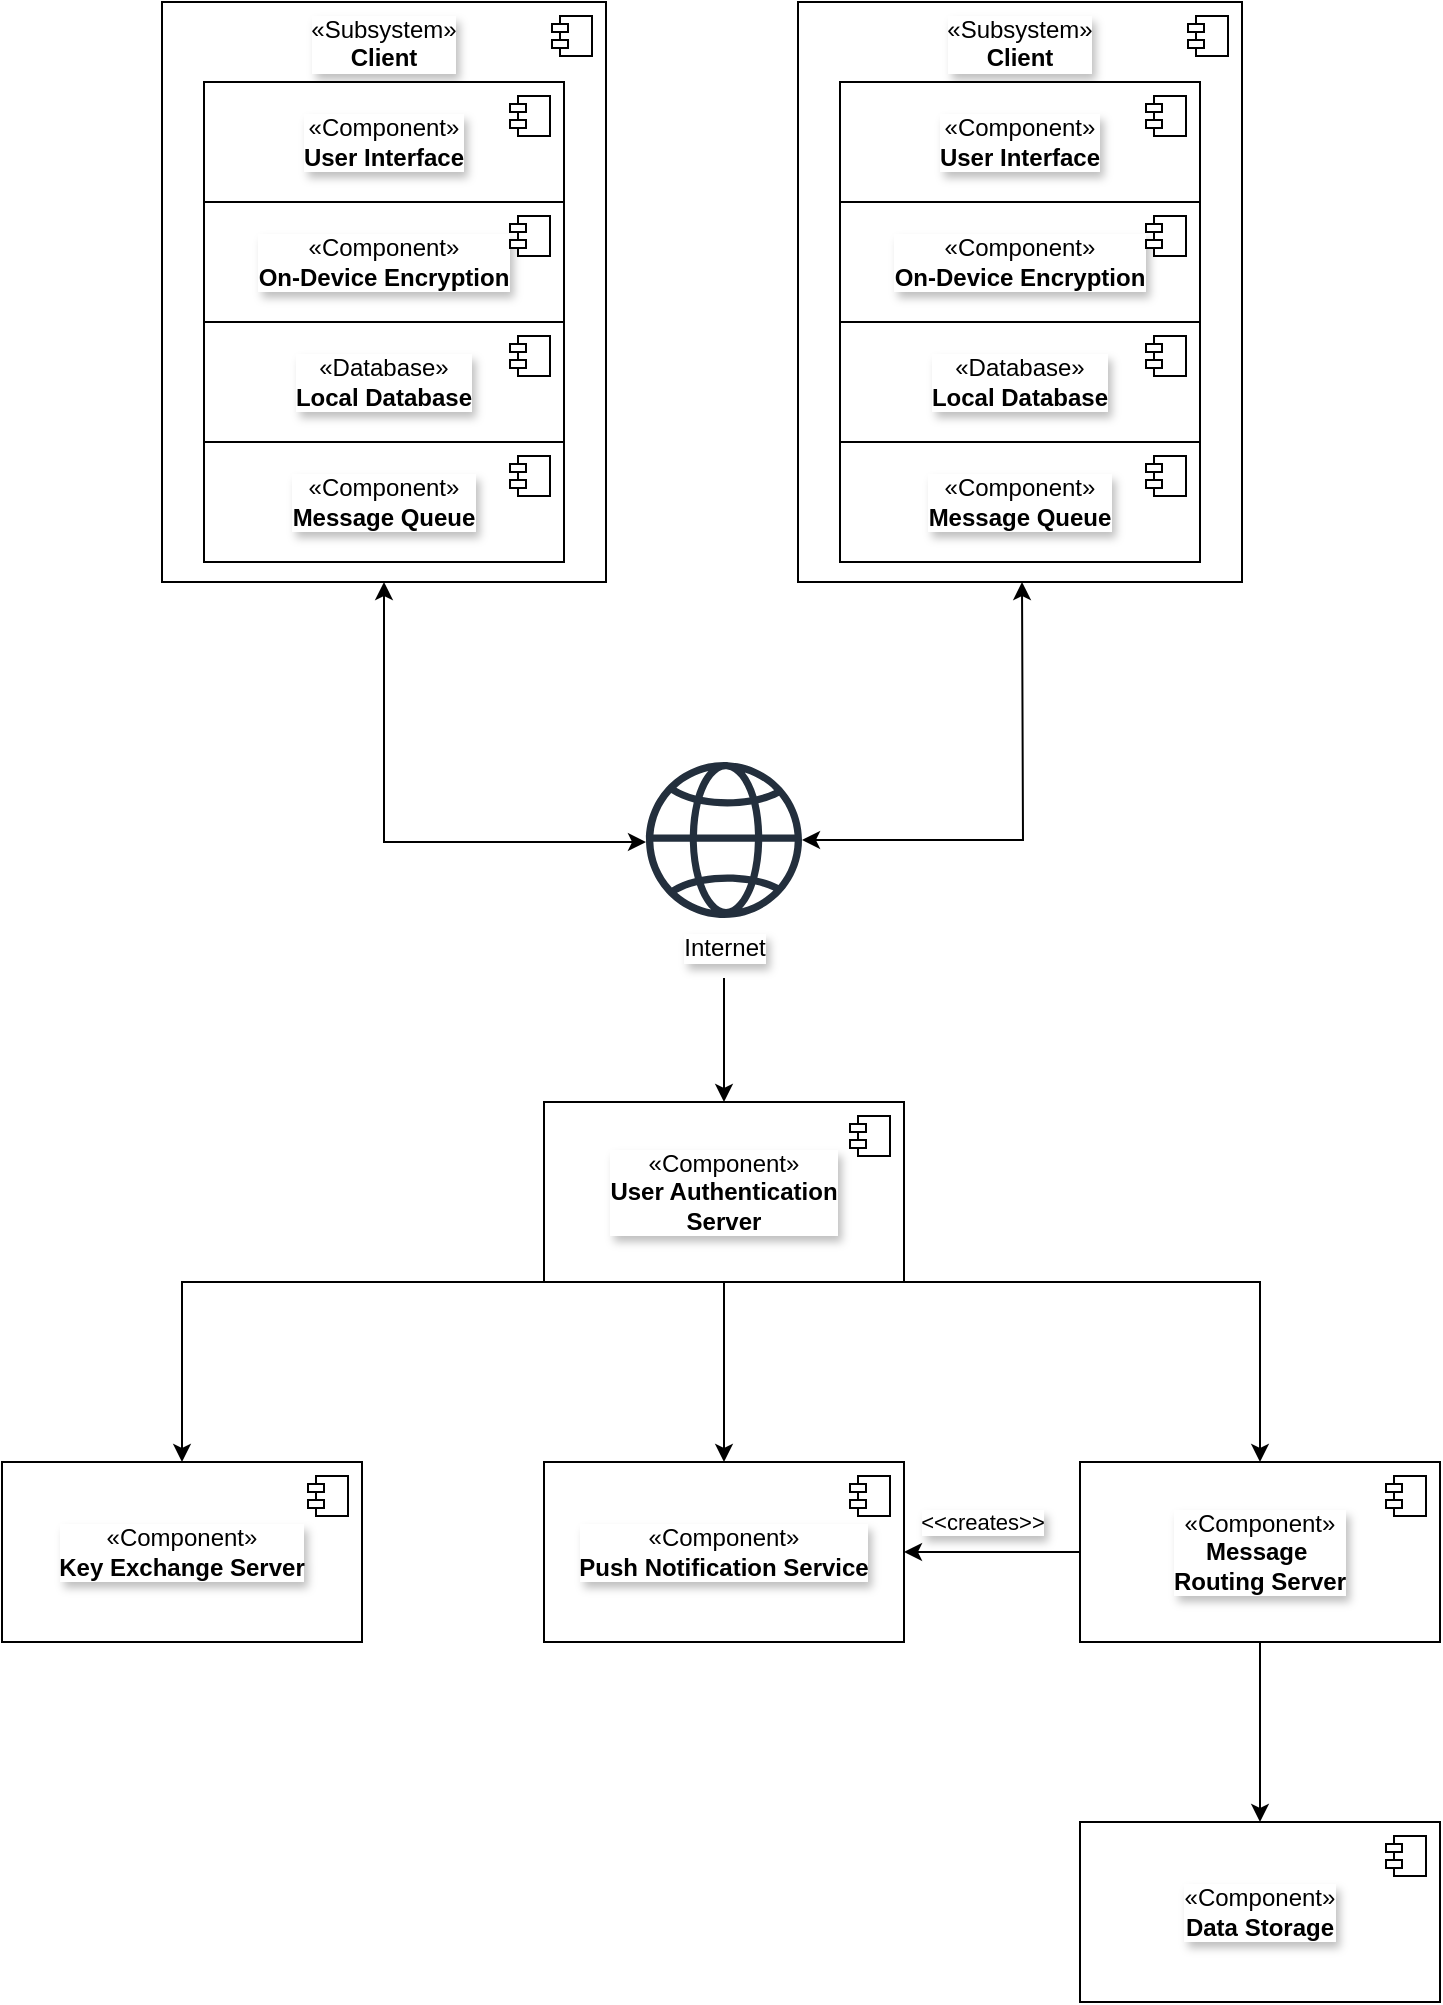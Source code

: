 <mxfile version="24.0.7" type="google">
  <diagram name="Page-1" id="fOcVHB-KS1Qo1_KV55PI">
    <mxGraphModel grid="1" page="1" gridSize="10" guides="1" tooltips="1" connect="1" arrows="1" fold="1" pageScale="1" pageWidth="850" pageHeight="1100" background="#ffffff" math="0" shadow="0">
      <root>
        <mxCell id="0" />
        <mxCell id="1" parent="0" />
        <mxCell id="1PKWZOEA8gO-cOt_V_6j-9" style="edgeStyle=orthogonalEdgeStyle;rounded=0;orthogonalLoop=1;jettySize=auto;html=1;exitX=0;exitY=1;exitDx=0;exitDy=0;entryX=0.5;entryY=0;entryDx=0;entryDy=0;labelBackgroundColor=#ffffff;textShadow=1;shadow=0;" edge="1" parent="1" source="JvBbV_7MdCDg0Mx80sDU-17" target="JvBbV_7MdCDg0Mx80sDU-21">
          <mxGeometry relative="1" as="geometry">
            <Array as="points">
              <mxPoint x="170" y="90" />
            </Array>
          </mxGeometry>
        </mxCell>
        <mxCell id="JvBbV_7MdCDg0Mx80sDU-66" value="" style="edgeStyle=orthogonalEdgeStyle;rounded=0;orthogonalLoop=1;jettySize=auto;html=1;labelBackgroundColor=#ffffff;textShadow=1;shadow=0;" edge="1" parent="1" source="JvBbV_7MdCDg0Mx80sDU-17" target="JvBbV_7MdCDg0Mx80sDU-19">
          <mxGeometry relative="1" as="geometry" />
        </mxCell>
        <mxCell id="JvBbV_7MdCDg0Mx80sDU-17" value="«Component»&lt;br&gt;&lt;b&gt;User Authentication &lt;br&gt;Server&lt;/b&gt;" style="html=1;dropTarget=0;whiteSpace=wrap;labelBackgroundColor=#ffffff;textShadow=1;shadow=0;container=0;" vertex="1" parent="1">
          <mxGeometry x="351" width="180" height="90" as="geometry" />
        </mxCell>
        <mxCell id="JvBbV_7MdCDg0Mx80sDU-19" value="«Component»&lt;br&gt;&lt;b&gt;Push Notification Service&lt;/b&gt;" style="html=1;dropTarget=0;whiteSpace=wrap;labelBackgroundColor=#ffffff;textShadow=1;shadow=0;" vertex="1" parent="1">
          <mxGeometry x="351" y="180" width="180" height="90" as="geometry" />
        </mxCell>
        <mxCell id="JvBbV_7MdCDg0Mx80sDU-20" value="" style="shape=module;jettyWidth=8;jettyHeight=4;labelBackgroundColor=#ffffff;textShadow=1;shadow=0;" vertex="1" parent="JvBbV_7MdCDg0Mx80sDU-19">
          <mxGeometry x="1" width="20" height="20" relative="1" as="geometry">
            <mxPoint x="-27" y="7" as="offset" />
          </mxGeometry>
        </mxCell>
        <mxCell id="JvBbV_7MdCDg0Mx80sDU-21" value="«Component»&lt;b&gt;&lt;br&gt;Key Exchange Server&lt;/b&gt;" style="html=1;dropTarget=0;whiteSpace=wrap;labelBackgroundColor=#ffffff;textShadow=1;shadow=0;" vertex="1" parent="1">
          <mxGeometry x="80" y="180" width="180" height="90" as="geometry" />
        </mxCell>
        <mxCell id="JvBbV_7MdCDg0Mx80sDU-22" value="" style="shape=module;jettyWidth=8;jettyHeight=4;labelBackgroundColor=#ffffff;textShadow=1;shadow=0;" vertex="1" parent="JvBbV_7MdCDg0Mx80sDU-21">
          <mxGeometry x="1" width="20" height="20" relative="1" as="geometry">
            <mxPoint x="-27" y="7" as="offset" />
          </mxGeometry>
        </mxCell>
        <mxCell id="1PKWZOEA8gO-cOt_V_6j-12" style="edgeStyle=orthogonalEdgeStyle;rounded=0;orthogonalLoop=1;jettySize=auto;html=1;labelBackgroundColor=#ffffff;textShadow=1;shadow=0;" edge="1" parent="1" source="JvBbV_7MdCDg0Mx80sDU-23" target="JvBbV_7MdCDg0Mx80sDU-28">
          <mxGeometry relative="1" as="geometry" />
        </mxCell>
        <mxCell id="JvBbV_7MdCDg0Mx80sDU-68" value="&amp;lt;&amp;lt;creates&amp;gt;&amp;gt;" style="edgeStyle=orthogonalEdgeStyle;rounded=0;orthogonalLoop=1;jettySize=auto;html=1;exitX=0;exitY=0.5;exitDx=0;exitDy=0;entryX=1;entryY=0.5;entryDx=0;entryDy=0;jumpSize=6;labelBackgroundColor=#ffffff;textShadow=1;shadow=0;" edge="1" parent="1" source="JvBbV_7MdCDg0Mx80sDU-23" target="JvBbV_7MdCDg0Mx80sDU-19">
          <mxGeometry x="0.114" y="-15" relative="1" as="geometry">
            <mxPoint as="offset" />
          </mxGeometry>
        </mxCell>
        <mxCell id="JvBbV_7MdCDg0Mx80sDU-72" style="edgeStyle=orthogonalEdgeStyle;rounded=0;orthogonalLoop=1;jettySize=auto;html=1;exitX=0.5;exitY=0;exitDx=0;exitDy=0;entryX=1;entryY=1;entryDx=0;entryDy=0;endArrow=none;endFill=0;startArrow=classic;startFill=1;labelBackgroundColor=#ffffff;textShadow=1;shadow=0;" edge="1" parent="1" source="JvBbV_7MdCDg0Mx80sDU-23" target="JvBbV_7MdCDg0Mx80sDU-17">
          <mxGeometry relative="1" as="geometry">
            <Array as="points">
              <mxPoint x="709" y="90" />
            </Array>
          </mxGeometry>
        </mxCell>
        <mxCell id="JvBbV_7MdCDg0Mx80sDU-23" value="«Component»&lt;b&gt;&lt;br&gt;&lt;/b&gt;&lt;div&gt;&lt;b&gt;Message&amp;nbsp;&lt;/b&gt;&lt;/div&gt;&lt;div&gt;&lt;b&gt;Routing Server&lt;/b&gt;&lt;/div&gt;" style="html=1;dropTarget=0;whiteSpace=wrap;labelBackgroundColor=#ffffff;textShadow=1;shadow=0;" vertex="1" parent="1">
          <mxGeometry x="619" y="180" width="180" height="90" as="geometry" />
        </mxCell>
        <mxCell id="JvBbV_7MdCDg0Mx80sDU-24" value="" style="shape=module;jettyWidth=8;jettyHeight=4;labelBackgroundColor=#ffffff;textShadow=1;shadow=0;" vertex="1" parent="JvBbV_7MdCDg0Mx80sDU-23">
          <mxGeometry x="1" width="20" height="20" relative="1" as="geometry">
            <mxPoint x="-27" y="7" as="offset" />
          </mxGeometry>
        </mxCell>
        <mxCell id="JvBbV_7MdCDg0Mx80sDU-28" value="«Component»&lt;br&gt;&lt;div&gt;&lt;b&gt;Data Storage&lt;/b&gt;&lt;/div&gt;" style="html=1;dropTarget=0;whiteSpace=wrap;labelBackgroundColor=#ffffff;textShadow=1;shadow=0;" vertex="1" parent="1">
          <mxGeometry x="619" y="360" width="180" height="90" as="geometry" />
        </mxCell>
        <mxCell id="JvBbV_7MdCDg0Mx80sDU-29" value="" style="shape=module;jettyWidth=8;jettyHeight=4;labelBackgroundColor=#ffffff;textShadow=1;shadow=0;" vertex="1" parent="JvBbV_7MdCDg0Mx80sDU-28">
          <mxGeometry x="1" width="20" height="20" relative="1" as="geometry">
            <mxPoint x="-27" y="7" as="offset" />
          </mxGeometry>
        </mxCell>
        <mxCell id="JvBbV_7MdCDg0Mx80sDU-40" value="" style="group;labelBackgroundColor=#ffffff;textShadow=1;shadow=0;" vertex="1" connectable="0" parent="1">
          <mxGeometry x="402" y="-170" width="78" height="108" as="geometry" />
        </mxCell>
        <mxCell id="1PKWZOEA8gO-cOt_V_6j-5" value="" style="sketch=0;outlineConnect=0;fontColor=#232F3E;gradientColor=none;fillColor=#232F3D;strokeColor=none;dashed=0;verticalLabelPosition=bottom;verticalAlign=top;align=center;html=1;fontSize=12;fontStyle=0;aspect=fixed;pointerEvents=1;shape=mxgraph.aws4.globe;labelBackgroundColor=#ffffff;textShadow=1;shadow=0;" vertex="1" parent="JvBbV_7MdCDg0Mx80sDU-40">
          <mxGeometry width="78" height="78" as="geometry" />
        </mxCell>
        <mxCell id="1PKWZOEA8gO-cOt_V_6j-6" value="Internet" style="text;html=1;align=center;verticalAlign=middle;resizable=0;points=[];autosize=1;strokeColor=none;fillColor=none;labelBackgroundColor=#ffffff;textShadow=1;shadow=0;" vertex="1" parent="JvBbV_7MdCDg0Mx80sDU-40">
          <mxGeometry x="9" y="78" width="60" height="30" as="geometry" />
        </mxCell>
        <mxCell id="JvBbV_7MdCDg0Mx80sDU-45" value="" style="ellipse;whiteSpace=wrap;html=1;align=center;aspect=fixed;fillColor=none;strokeColor=none;resizable=0;perimeter=centerPerimeter;rotatable=0;allowArrows=0;points=[];outlineConnect=1;labelBackgroundColor=#ffffff;textShadow=1;shadow=0;" vertex="1" parent="1">
          <mxGeometry x="615" y="330" width="10" height="10" as="geometry" />
        </mxCell>
        <mxCell id="JvBbV_7MdCDg0Mx80sDU-48" value="" style="ellipse;whiteSpace=wrap;html=1;align=center;aspect=fixed;fillColor=none;strokeColor=none;resizable=0;perimeter=centerPerimeter;rotatable=0;allowArrows=0;points=[];outlineConnect=1;labelBackgroundColor=#ffffff;textShadow=1;shadow=0;" vertex="1" parent="1">
          <mxGeometry x="468" y="300" width="10" height="10" as="geometry" />
        </mxCell>
        <mxCell id="JvBbV_7MdCDg0Mx80sDU-52" value="" style="group;labelBackgroundColor=#ffffff;textShadow=1;shadow=0;" vertex="1" connectable="0" parent="1">
          <mxGeometry x="160" y="-550" width="222" height="290" as="geometry" />
        </mxCell>
        <mxCell id="JvBbV_7MdCDg0Mx80sDU-49" value="«Subsystem»&lt;b&gt;&lt;br&gt;Client&lt;/b&gt;&lt;br&gt;&lt;b&gt;&lt;/b&gt;" style="html=1;dropTarget=0;whiteSpace=wrap;verticalAlign=top;labelBackgroundColor=#ffffff;textShadow=1;shadow=0;" vertex="1" parent="JvBbV_7MdCDg0Mx80sDU-52">
          <mxGeometry width="222" height="290" as="geometry" />
        </mxCell>
        <mxCell id="JvBbV_7MdCDg0Mx80sDU-50" value="" style="shape=module;jettyWidth=8;jettyHeight=4;labelBackgroundColor=#ffffff;textShadow=1;shadow=0;" vertex="1" parent="JvBbV_7MdCDg0Mx80sDU-49">
          <mxGeometry x="1" width="20" height="20" relative="1" as="geometry">
            <mxPoint x="-27" y="7" as="offset" />
          </mxGeometry>
        </mxCell>
        <mxCell id="JvBbV_7MdCDg0Mx80sDU-1" value="«Component»&lt;br&gt;&lt;b&gt;User Interface&lt;/b&gt;" style="html=1;dropTarget=0;whiteSpace=wrap;labelBackgroundColor=#ffffff;textShadow=1;shadow=0;" vertex="1" parent="JvBbV_7MdCDg0Mx80sDU-52">
          <mxGeometry x="21" y="40" width="180" height="60" as="geometry" />
        </mxCell>
        <mxCell id="JvBbV_7MdCDg0Mx80sDU-2" value="" style="shape=module;jettyWidth=8;jettyHeight=4;labelBackgroundColor=#ffffff;textShadow=1;shadow=0;" vertex="1" parent="JvBbV_7MdCDg0Mx80sDU-1">
          <mxGeometry x="1" width="20" height="20" relative="1" as="geometry">
            <mxPoint x="-27" y="7" as="offset" />
          </mxGeometry>
        </mxCell>
        <mxCell id="JvBbV_7MdCDg0Mx80sDU-3" value="«Component»&lt;br&gt;&lt;b&gt;On-Device Encryption&lt;/b&gt;" style="html=1;dropTarget=0;whiteSpace=wrap;labelBackgroundColor=#ffffff;textShadow=1;shadow=0;" vertex="1" parent="JvBbV_7MdCDg0Mx80sDU-52">
          <mxGeometry x="21" y="100" width="180" height="60" as="geometry" />
        </mxCell>
        <mxCell id="JvBbV_7MdCDg0Mx80sDU-4" value="" style="shape=module;jettyWidth=8;jettyHeight=4;labelBackgroundColor=#ffffff;textShadow=1;shadow=0;" vertex="1" parent="JvBbV_7MdCDg0Mx80sDU-3">
          <mxGeometry x="1" width="20" height="20" relative="1" as="geometry">
            <mxPoint x="-27" y="7" as="offset" />
          </mxGeometry>
        </mxCell>
        <mxCell id="JvBbV_7MdCDg0Mx80sDU-5" value="«Component»&lt;br&gt;&lt;b&gt;Message Queue&lt;/b&gt;" style="html=1;dropTarget=0;whiteSpace=wrap;labelBackgroundColor=#ffffff;textShadow=1;shadow=0;" vertex="1" parent="JvBbV_7MdCDg0Mx80sDU-52">
          <mxGeometry x="21" y="220" width="180" height="60" as="geometry" />
        </mxCell>
        <mxCell id="JvBbV_7MdCDg0Mx80sDU-6" value="" style="shape=module;jettyWidth=8;jettyHeight=4;labelBackgroundColor=#ffffff;textShadow=1;shadow=0;" vertex="1" parent="JvBbV_7MdCDg0Mx80sDU-5">
          <mxGeometry x="1" width="20" height="20" relative="1" as="geometry">
            <mxPoint x="-27" y="7" as="offset" />
          </mxGeometry>
        </mxCell>
        <mxCell id="JvBbV_7MdCDg0Mx80sDU-9" value="«Database»&lt;b&gt;&lt;br&gt;Local Database&lt;/b&gt;" style="html=1;dropTarget=0;whiteSpace=wrap;labelBackgroundColor=#ffffff;textShadow=1;shadow=0;" vertex="1" parent="JvBbV_7MdCDg0Mx80sDU-52">
          <mxGeometry x="21" y="160" width="180" height="60" as="geometry" />
        </mxCell>
        <mxCell id="JvBbV_7MdCDg0Mx80sDU-10" value="" style="shape=module;jettyWidth=8;jettyHeight=4;labelBackgroundColor=#ffffff;textShadow=1;shadow=0;" vertex="1" parent="JvBbV_7MdCDg0Mx80sDU-9">
          <mxGeometry x="1" width="20" height="20" relative="1" as="geometry">
            <mxPoint x="-27" y="7" as="offset" />
          </mxGeometry>
        </mxCell>
        <mxCell id="1PKWZOEA8gO-cOt_V_6j-8" style="edgeStyle=orthogonalEdgeStyle;rounded=0;orthogonalLoop=1;jettySize=auto;html=1;labelBackgroundColor=#ffffff;textShadow=1;shadow=0;" edge="1" parent="1" source="1PKWZOEA8gO-cOt_V_6j-6" target="JvBbV_7MdCDg0Mx80sDU-17">
          <mxGeometry relative="1" as="geometry" />
        </mxCell>
        <mxCell id="JvBbV_7MdCDg0Mx80sDU-54" value="" style="group;labelBackgroundColor=#ffffff;textShadow=1;shadow=0;" vertex="1" connectable="0" parent="1">
          <mxGeometry x="478" y="-550" width="222" height="290" as="geometry" />
        </mxCell>
        <mxCell id="JvBbV_7MdCDg0Mx80sDU-55" value="«Subsystem»&lt;b&gt;&lt;br&gt;Client&lt;/b&gt;&lt;br&gt;&lt;b&gt;&lt;/b&gt;" style="html=1;dropTarget=0;whiteSpace=wrap;verticalAlign=top;labelBackgroundColor=#ffffff;textShadow=1;shadow=0;" vertex="1" parent="JvBbV_7MdCDg0Mx80sDU-54">
          <mxGeometry width="222" height="290" as="geometry" />
        </mxCell>
        <mxCell id="JvBbV_7MdCDg0Mx80sDU-56" value="" style="shape=module;jettyWidth=8;jettyHeight=4;labelBackgroundColor=#ffffff;textShadow=1;shadow=0;" vertex="1" parent="JvBbV_7MdCDg0Mx80sDU-55">
          <mxGeometry x="1" width="20" height="20" relative="1" as="geometry">
            <mxPoint x="-27" y="7" as="offset" />
          </mxGeometry>
        </mxCell>
        <mxCell id="JvBbV_7MdCDg0Mx80sDU-57" value="«Component»&lt;br&gt;&lt;b&gt;User Interface&lt;/b&gt;" style="html=1;dropTarget=0;whiteSpace=wrap;labelBackgroundColor=#ffffff;textShadow=1;shadow=0;" vertex="1" parent="JvBbV_7MdCDg0Mx80sDU-54">
          <mxGeometry x="21" y="40" width="180" height="60" as="geometry" />
        </mxCell>
        <mxCell id="JvBbV_7MdCDg0Mx80sDU-58" value="" style="shape=module;jettyWidth=8;jettyHeight=4;labelBackgroundColor=#ffffff;textShadow=1;shadow=0;" vertex="1" parent="JvBbV_7MdCDg0Mx80sDU-57">
          <mxGeometry x="1" width="20" height="20" relative="1" as="geometry">
            <mxPoint x="-27" y="7" as="offset" />
          </mxGeometry>
        </mxCell>
        <mxCell id="JvBbV_7MdCDg0Mx80sDU-59" value="«Component»&lt;br&gt;&lt;b&gt;On-Device Encryption&lt;/b&gt;" style="html=1;dropTarget=0;whiteSpace=wrap;labelBackgroundColor=#ffffff;textShadow=1;shadow=0;" vertex="1" parent="JvBbV_7MdCDg0Mx80sDU-54">
          <mxGeometry x="21" y="100" width="180" height="60" as="geometry" />
        </mxCell>
        <mxCell id="JvBbV_7MdCDg0Mx80sDU-60" value="" style="shape=module;jettyWidth=8;jettyHeight=4;labelBackgroundColor=#ffffff;textShadow=1;shadow=0;" vertex="1" parent="JvBbV_7MdCDg0Mx80sDU-59">
          <mxGeometry x="1" width="20" height="20" relative="1" as="geometry">
            <mxPoint x="-27" y="7" as="offset" />
          </mxGeometry>
        </mxCell>
        <mxCell id="JvBbV_7MdCDg0Mx80sDU-61" value="«Component»&lt;br&gt;&lt;b&gt;Message Queue&lt;/b&gt;" style="html=1;dropTarget=0;whiteSpace=wrap;labelBackgroundColor=#ffffff;textShadow=1;shadow=0;" vertex="1" parent="JvBbV_7MdCDg0Mx80sDU-54">
          <mxGeometry x="21" y="220" width="180" height="60" as="geometry" />
        </mxCell>
        <mxCell id="JvBbV_7MdCDg0Mx80sDU-62" value="" style="shape=module;jettyWidth=8;jettyHeight=4;labelBackgroundColor=#ffffff;textShadow=1;shadow=0;" vertex="1" parent="JvBbV_7MdCDg0Mx80sDU-61">
          <mxGeometry x="1" width="20" height="20" relative="1" as="geometry">
            <mxPoint x="-27" y="7" as="offset" />
          </mxGeometry>
        </mxCell>
        <mxCell id="JvBbV_7MdCDg0Mx80sDU-63" value="«Database»&lt;b&gt;&lt;br&gt;Local Database&lt;/b&gt;" style="html=1;dropTarget=0;whiteSpace=wrap;labelBackgroundColor=#ffffff;textShadow=1;shadow=0;" vertex="1" parent="JvBbV_7MdCDg0Mx80sDU-54">
          <mxGeometry x="21" y="160" width="180" height="60" as="geometry" />
        </mxCell>
        <mxCell id="JvBbV_7MdCDg0Mx80sDU-64" value="" style="shape=module;jettyWidth=8;jettyHeight=4;labelBackgroundColor=#ffffff;textShadow=1;shadow=0;" vertex="1" parent="JvBbV_7MdCDg0Mx80sDU-63">
          <mxGeometry x="1" width="20" height="20" relative="1" as="geometry">
            <mxPoint x="-27" y="7" as="offset" />
          </mxGeometry>
        </mxCell>
        <mxCell id="1PKWZOEA8gO-cOt_V_6j-11" value="" style="edgeStyle=orthogonalEdgeStyle;rounded=0;orthogonalLoop=1;jettySize=auto;html=1;startArrow=classic;startFill=1;labelBackgroundColor=#ffffff;textShadow=1;shadow=0;" edge="1" parent="1" source="1PKWZOEA8gO-cOt_V_6j-5">
          <mxGeometry relative="1" as="geometry">
            <mxPoint x="590" y="-260" as="targetPoint" />
            <mxPoint x="692" y="-141" as="sourcePoint" />
          </mxGeometry>
        </mxCell>
        <mxCell id="JvBbV_7MdCDg0Mx80sDU-73" style="edgeStyle=orthogonalEdgeStyle;rounded=0;orthogonalLoop=1;jettySize=auto;html=1;exitX=0.5;exitY=1;exitDx=0;exitDy=0;startArrow=classic;startFill=1;labelBackgroundColor=#ffffff;textShadow=1;shadow=0;" edge="1" parent="1" source="JvBbV_7MdCDg0Mx80sDU-49" target="1PKWZOEA8gO-cOt_V_6j-5">
          <mxGeometry relative="1" as="geometry">
            <mxPoint x="400" y="-130" as="targetPoint" />
            <Array as="points">
              <mxPoint x="271" y="-130" />
            </Array>
          </mxGeometry>
        </mxCell>
        <mxCell id="JvBbV_7MdCDg0Mx80sDU-18" value="" style="shape=module;jettyWidth=8;jettyHeight=4;labelBackgroundColor=#ffffff;textShadow=1;shadow=0;" vertex="1" parent="1">
          <mxGeometry x="504" y="7" width="20" height="20" as="geometry">
            <mxPoint x="-27" y="7" as="offset" />
          </mxGeometry>
        </mxCell>
      </root>
    </mxGraphModel>
  </diagram>
</mxfile>
